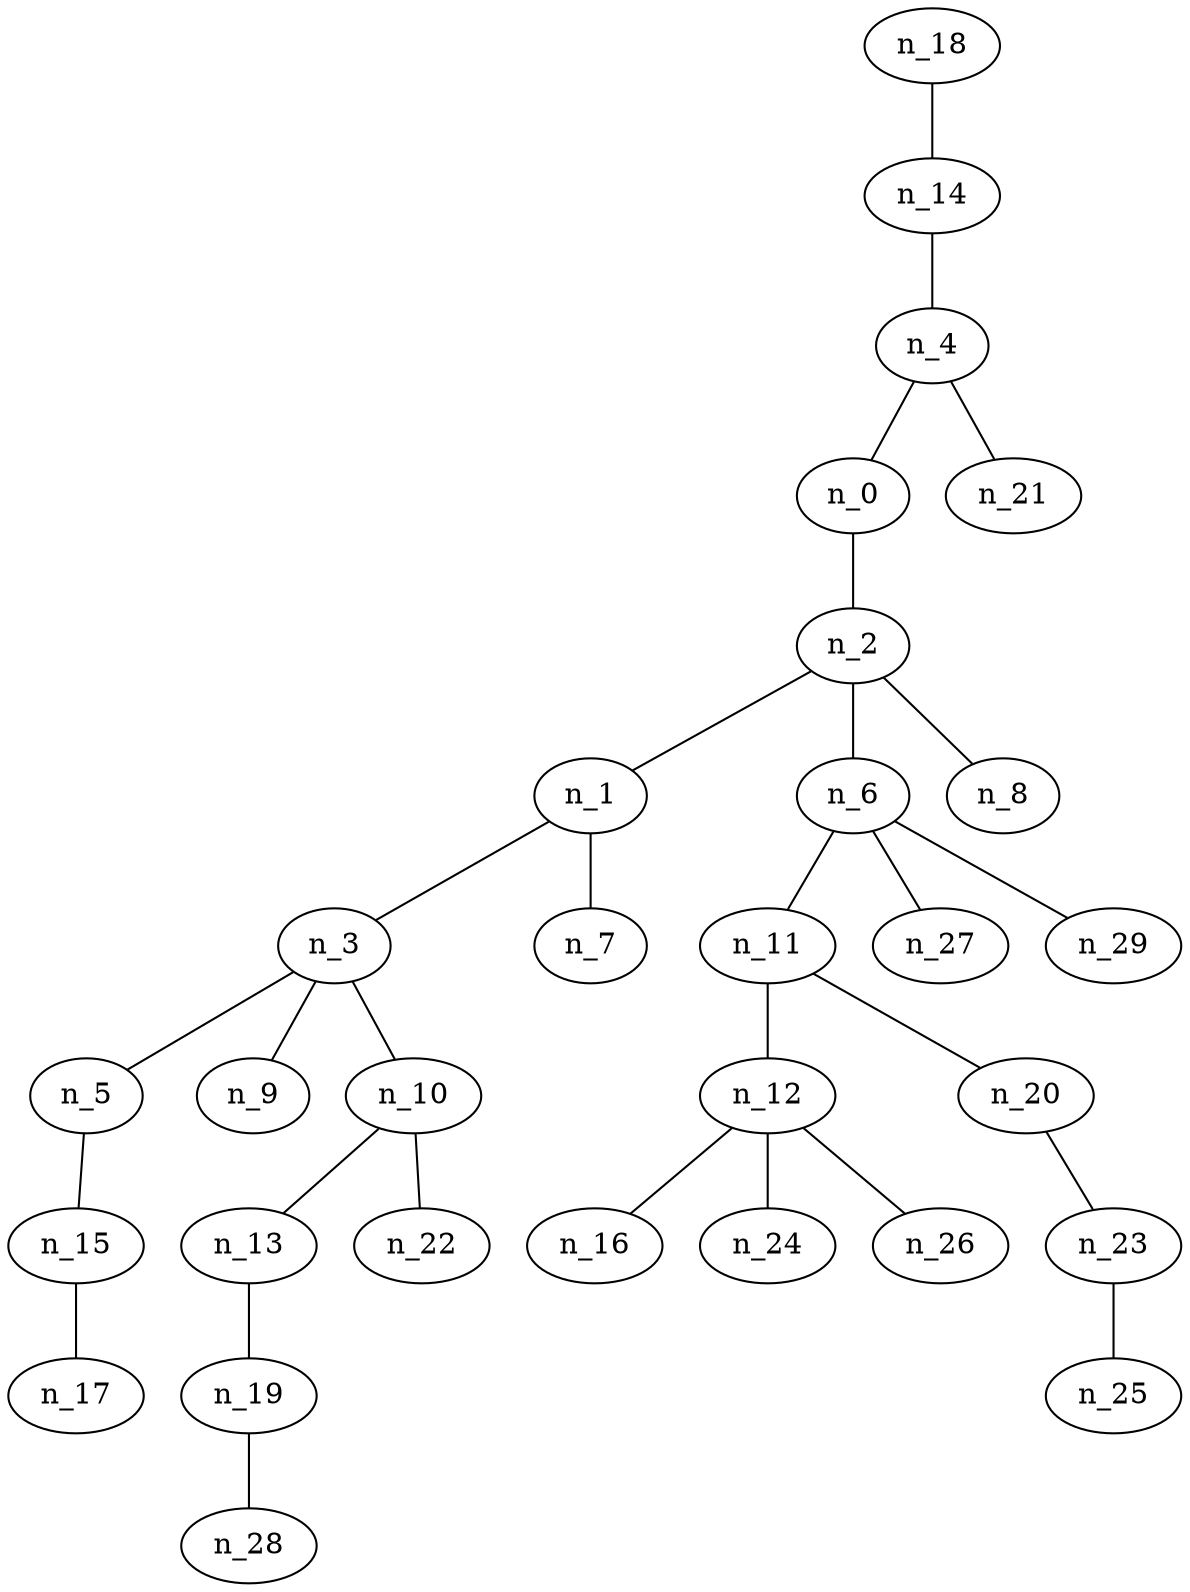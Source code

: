 graph arbol16 {
n_18--n_14
n_14--n_4
n_4--n_0
n_4--n_21
n_0--n_2
n_2--n_1
n_2--n_6
n_2--n_8
n_1--n_3
n_1--n_7
n_3--n_5
n_3--n_9
n_3--n_10
n_5--n_15
n_15--n_17
n_10--n_13
n_10--n_22
n_13--n_19
n_19--n_28
n_6--n_11
n_6--n_27
n_6--n_29
n_11--n_12
n_11--n_20
n_12--n_16
n_12--n_24
n_12--n_26
n_20--n_23
n_23--n_25
}